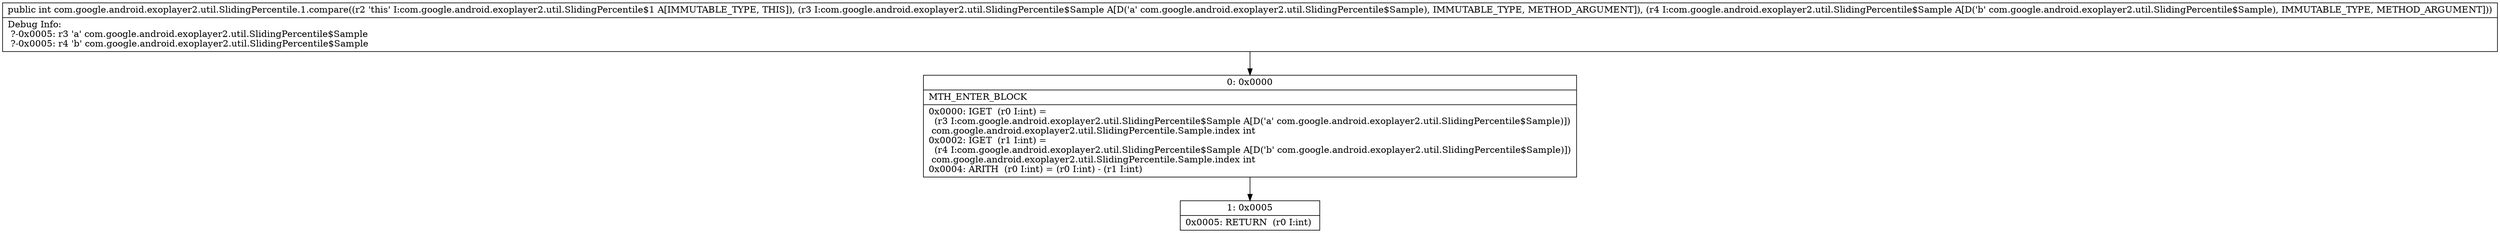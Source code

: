 digraph "CFG forcom.google.android.exoplayer2.util.SlidingPercentile.1.compare(Lcom\/google\/android\/exoplayer2\/util\/SlidingPercentile$Sample;Lcom\/google\/android\/exoplayer2\/util\/SlidingPercentile$Sample;)I" {
Node_0 [shape=record,label="{0\:\ 0x0000|MTH_ENTER_BLOCK\l|0x0000: IGET  (r0 I:int) = \l  (r3 I:com.google.android.exoplayer2.util.SlidingPercentile$Sample A[D('a' com.google.android.exoplayer2.util.SlidingPercentile$Sample)])\l com.google.android.exoplayer2.util.SlidingPercentile.Sample.index int \l0x0002: IGET  (r1 I:int) = \l  (r4 I:com.google.android.exoplayer2.util.SlidingPercentile$Sample A[D('b' com.google.android.exoplayer2.util.SlidingPercentile$Sample)])\l com.google.android.exoplayer2.util.SlidingPercentile.Sample.index int \l0x0004: ARITH  (r0 I:int) = (r0 I:int) \- (r1 I:int) \l}"];
Node_1 [shape=record,label="{1\:\ 0x0005|0x0005: RETURN  (r0 I:int) \l}"];
MethodNode[shape=record,label="{public int com.google.android.exoplayer2.util.SlidingPercentile.1.compare((r2 'this' I:com.google.android.exoplayer2.util.SlidingPercentile$1 A[IMMUTABLE_TYPE, THIS]), (r3 I:com.google.android.exoplayer2.util.SlidingPercentile$Sample A[D('a' com.google.android.exoplayer2.util.SlidingPercentile$Sample), IMMUTABLE_TYPE, METHOD_ARGUMENT]), (r4 I:com.google.android.exoplayer2.util.SlidingPercentile$Sample A[D('b' com.google.android.exoplayer2.util.SlidingPercentile$Sample), IMMUTABLE_TYPE, METHOD_ARGUMENT]))  | Debug Info:\l  ?\-0x0005: r3 'a' com.google.android.exoplayer2.util.SlidingPercentile$Sample\l  ?\-0x0005: r4 'b' com.google.android.exoplayer2.util.SlidingPercentile$Sample\l}"];
MethodNode -> Node_0;
Node_0 -> Node_1;
}

